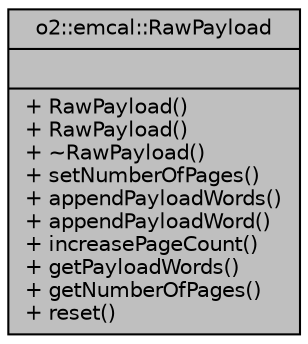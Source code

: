 digraph "o2::emcal::RawPayload"
{
 // INTERACTIVE_SVG=YES
  bgcolor="transparent";
  edge [fontname="Helvetica",fontsize="10",labelfontname="Helvetica",labelfontsize="10"];
  node [fontname="Helvetica",fontsize="10",shape=record];
  Node1 [label="{o2::emcal::RawPayload\n||+ RawPayload()\l+ RawPayload()\l+ ~RawPayload()\l+ setNumberOfPages()\l+ appendPayloadWords()\l+ appendPayloadWord()\l+ increasePageCount()\l+ getPayloadWords()\l+ getNumberOfPages()\l+ reset()\l}",height=0.2,width=0.4,color="black", fillcolor="grey75", style="filled", fontcolor="black"];
}
